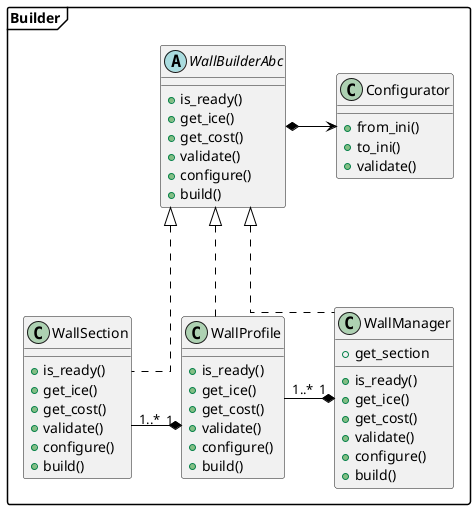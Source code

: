 @startuml
'https://plantuml.com/class-diagram

skinparam {
    PackageStyle Frame
    ArrowColor #000000
    BackgroundColor #ffffff
    BorderColor #b0b0b0
    linetype polyline
    linetype ortho
    nodesep 50
    ranksep 100
}

package "Builder" {
    abstract WallBuilderAbc{
        +is_ready()
        +get_ice()
        +get_cost()
        +validate()
        +configure()
        +build()
    }

    class WallManager{
        +get_section
        +is_ready()
        +get_ice()
        +get_cost()
        +validate()
        +configure()
        +build()
    }

    class WallSection{
        +is_ready()
        +get_ice()
        +get_cost()
        +validate()
        +configure()
        +build()
    }

    class WallProfile{
        +is_ready()
        +get_ice()
        +get_cost()
        +validate()
        +configure()
        +build()
    }

    class Configurator{
        +from_ini()
        +to_ini()
        +validate()
    }
}

WallBuilderAbc <|.. WallSection
WallBuilderAbc <|.. WallManager
WallBuilderAbc <|.. WallProfile

WallBuilderAbc *-right-> Configurator
WallManager "1" *-left- "1..*" WallProfile
WallProfile "1" *-left- "1..*" WallSection

@enduml